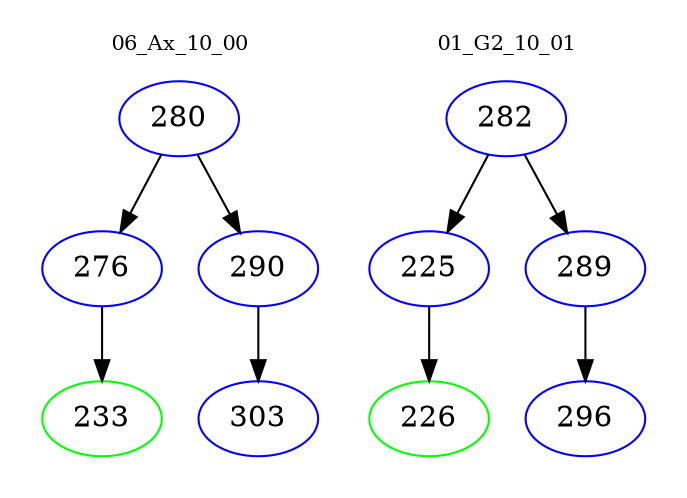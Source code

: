 digraph{
subgraph cluster_0 {
color = white
label = "06_Ax_10_00";
fontsize=10;
T0_280 [label="280", color="blue"]
T0_280 -> T0_276 [color="black"]
T0_276 [label="276", color="blue"]
T0_276 -> T0_233 [color="black"]
T0_233 [label="233", color="green"]
T0_280 -> T0_290 [color="black"]
T0_290 [label="290", color="blue"]
T0_290 -> T0_303 [color="black"]
T0_303 [label="303", color="blue"]
}
subgraph cluster_1 {
color = white
label = "01_G2_10_01";
fontsize=10;
T1_282 [label="282", color="blue"]
T1_282 -> T1_225 [color="black"]
T1_225 [label="225", color="blue"]
T1_225 -> T1_226 [color="black"]
T1_226 [label="226", color="green"]
T1_282 -> T1_289 [color="black"]
T1_289 [label="289", color="blue"]
T1_289 -> T1_296 [color="black"]
T1_296 [label="296", color="blue"]
}
}

